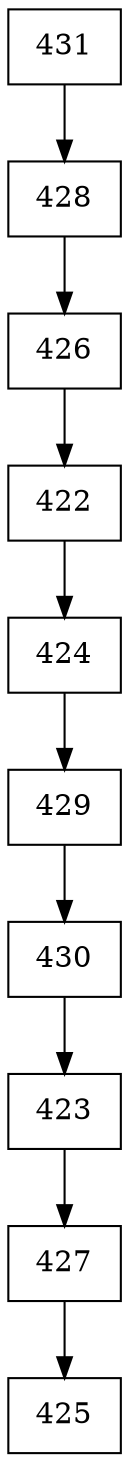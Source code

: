 digraph G {
  node [shape=record];
  node0 [label="{431}"];
  node0 -> node1;
  node1 [label="{428}"];
  node1 -> node2;
  node2 [label="{426}"];
  node2 -> node3;
  node3 [label="{422}"];
  node3 -> node4;
  node4 [label="{424}"];
  node4 -> node5;
  node5 [label="{429}"];
  node5 -> node6;
  node6 [label="{430}"];
  node6 -> node7;
  node7 [label="{423}"];
  node7 -> node8;
  node8 [label="{427}"];
  node8 -> node9;
  node9 [label="{425}"];
}
